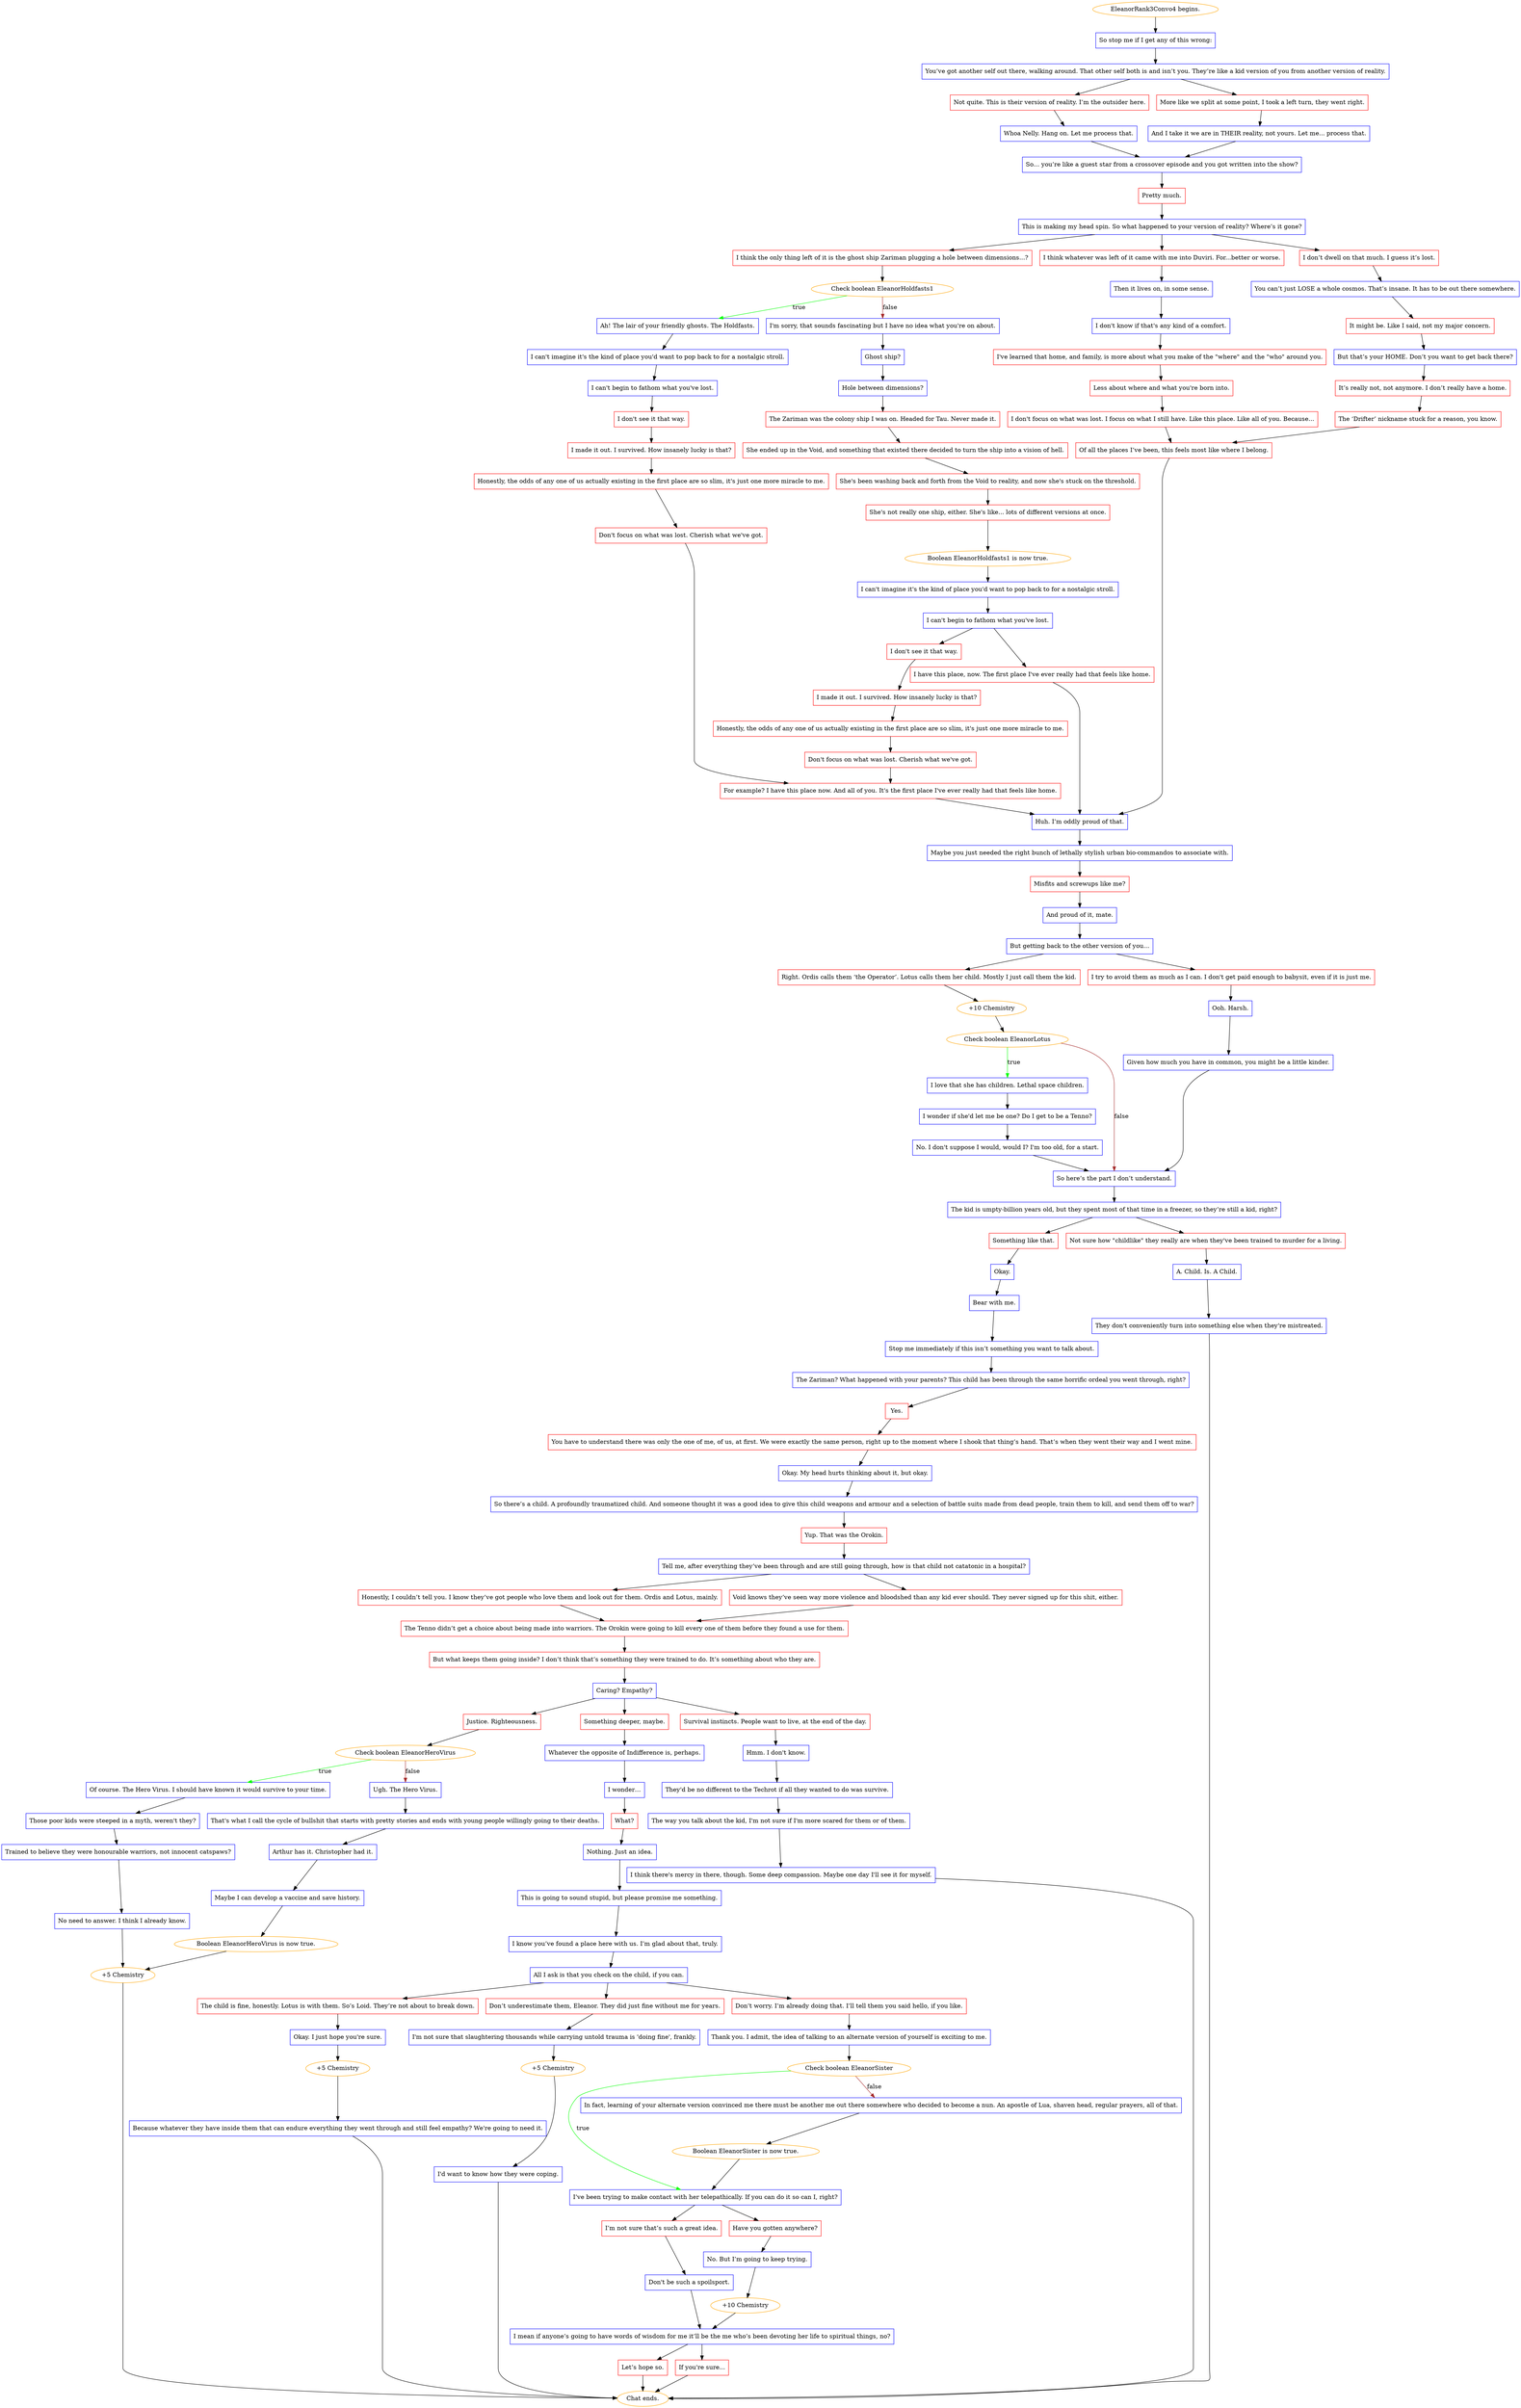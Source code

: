 digraph {
	"EleanorRank3Convo4 begins." [color=orange];
		"EleanorRank3Convo4 begins." -> 1124;
	1124 [label="So stop me if I get any of this wrong:",shape=box,color=blue];
		1124 -> 1125;
	1125 [label="You’ve got another self out there, walking around. That other self both is and isn’t you. They’re like a kid version of you from another version of reality.",shape=box,color=blue];
		1125 -> 1126;
		1125 -> 1127;
	1126 [label="Not quite. This is their version of reality. I’m the outsider here.",shape=box,color=red];
		1126 -> 1128;
	1127 [label="More like we split at some point, I took a left turn, they went right.",shape=box,color=red];
		1127 -> 1129;
	1128 [label="Whoa Nelly. Hang on. Let me process that.",shape=box,color=blue];
		1128 -> 1130;
	1129 [label="And I take it we are in THEIR reality, not yours. Let me... process that.",shape=box,color=blue];
		1129 -> 1130;
	1130 [label="So… you’re like a guest star from a crossover episode and you got written into the show?",shape=box,color=blue];
		1130 -> 1131;
	1131 [label="Pretty much.",shape=box,color=red];
		1131 -> 1132;
	1132 [label="This is making my head spin. So what happened to your version of reality? Where’s it gone?",shape=box,color=blue];
		1132 -> 1133;
		1132 -> 1134;
		1132 -> 1135;
	1133 [label="I think the only thing left of it is the ghost ship Zariman plugging a hole between dimensions...?",shape=box,color=red];
		1133 -> 1136;
	1134 [label="I think whatever was left of it came with me into Duviri. For...better or worse.",shape=box,color=red];
		1134 -> 1137;
	1135 [label="I don’t dwell on that much. I guess it’s lost.",shape=box,color=red];
		1135 -> 1138;
	1136 [label="Check boolean EleanorHoldfasts1",color=orange];
		1136 -> 1139 [label=true,color=green];
		1136 -> 1140 [label=false,color=brown];
	1137 [label="Then it lives on, in some sense.",shape=box,color=blue];
		1137 -> 1145;
	1138 [label="You can’t just LOSE a whole cosmos. That’s insane. It has to be out there somewhere.",shape=box,color=blue];
		1138 -> 1146;
	1139 [label="Ah! The lair of your friendly ghosts. The Holdfasts.",shape=box,color=blue];
		1139 -> 1141;
	1140 [label="I'm sorry, that sounds fascinating but I have no idea what you're on about.",shape=box,color=blue];
		1140 -> 1142;
	1145 [label="I don't know if that's any kind of a comfort.",shape=box,color=blue];
		1145 -> 1147;
	1146 [label="It might be. Like I said, not my major concern.",shape=box,color=red];
		1146 -> 1148;
	1141 [label="I can't imagine it's the kind of place you'd want to pop back to for a nostalgic stroll.",shape=box,color=blue];
		1141 -> 1143;
	1142 [label="Ghost ship?",shape=box,color=blue];
		1142 -> 1144;
	1147 [label="I've learned that home, and family, is more about what you make of the \"where\" and the \"who\" around you.",shape=box,color=red];
		1147 -> 1149;
	1148 [label="But that’s your HOME. Don’t you want to get back there?",shape=box,color=blue];
		1148 -> 1150;
	1143 [label="I can't begin to fathom what you've lost.",shape=box,color=blue];
		1143 -> 1151;
	1144 [label="Hole between dimensions?",shape=box,color=blue];
		1144 -> 1152;
	1149 [label="Less about where and what you're born into.",shape=box,color=red];
		1149 -> 1157;
	1150 [label="It’s really not, not anymore. I don’t really have a home.",shape=box,color=red];
		1150 -> 1158;
	1151 [label="I don't see it that way.",shape=box,color=red];
		1151 -> 1153;
	1152 [label="The Zariman was the colony ship I was on. Headed for Tau. Never made it.",shape=box,color=red];
		1152 -> 1154;
	1157 [label="I don't focus on what was lost. I focus on what I still have. Like this place. Like all of you. Because...",shape=box,color=red];
		1157 -> 1159;
	1158 [label="The ‘Drifter’ nickname stuck for a reason, you know.",shape=box,color=red];
		1158 -> 1159;
	1153 [label="I made it out. I survived. How insanely lucky is that?",shape=box,color=red];
		1153 -> 1155;
	1154 [label="She ended up in the Void, and something that existed there decided to turn the ship into a vision of hell.",shape=box,color=red];
		1154 -> 1156;
	1159 [label="Of all the places I’ve been, this feels most like where I belong.",shape=box,color=red];
		1159 -> 1171;
	1155 [label="Honestly, the odds of any one of us actually existing in the first place are so slim, it's just one more miracle to me.",shape=box,color=red];
		1155 -> 1160;
	1156 [label="She's been washing back and forth from the Void to reality, and now she's stuck on the threshold.",shape=box,color=red];
		1156 -> 1161;
	1171 [label="Huh. I’m oddly proud of that.",shape=box,color=blue];
		1171 -> 1172;
	1160 [label="Don't focus on what was lost. Cherish what we've got.",shape=box,color=red];
		1160 -> 1170;
	1161 [label="She's not really one ship, either. She's like... lots of different versions at once.",shape=box,color=red];
		1161 -> 1162;
	1172 [label="Maybe you just needed the right bunch of lethally stylish urban bio-commandos to associate with.",shape=box,color=blue];
		1172 -> 1173;
	1170 [label="For example? I have this place now. And all of you. It's the first place I've ever really had that feels like home.",shape=box,color=red];
		1170 -> 1171;
	1162 [label="Boolean EleanorHoldfasts1 is now true.",color=orange];
		1162 -> 1163;
	1173 [label="Misfits and screwups like me?",shape=box,color=red];
		1173 -> 1174;
	1163 [label="I can't imagine it's the kind of place you'd want to pop back to for a nostalgic stroll.",shape=box,color=blue];
		1163 -> 1164;
	1174 [label="And proud of it, mate.",shape=box,color=blue];
		1174 -> 1175;
	1164 [label="I can't begin to fathom what you've lost.",shape=box,color=blue];
		1164 -> 1165;
		1164 -> 1166;
	1175 [label="But getting back to the other version of you…",shape=box,color=blue];
		1175 -> 1176;
		1175 -> 1177;
	1165 [label="I don't see it that way.",shape=box,color=red];
		1165 -> 1167;
	1166 [label="I have this place, now. The first place I've ever really had that feels like home.",shape=box,color=red];
		1166 -> 1171;
	1176 [label="Right. Ordis calls them ‘the Operator’. Lotus calls them her child. Mostly I just call them the kid.",shape=box,color=red];
		1176 -> 1180;
	1177 [label="I try to avoid them as much as I can. I don't get paid enough to babysit, even if it is just me.",shape=box,color=red];
		1177 -> 1178;
	1167 [label="I made it out. I survived. How insanely lucky is that?",shape=box,color=red];
		1167 -> 1168;
	1180 [label="+10 Chemistry",color=orange];
		1180 -> 1181;
	1178 [label="Ooh. Harsh.",shape=box,color=blue];
		1178 -> 1179;
	1168 [label="Honestly, the odds of any one of us actually existing in the first place are so slim, it's just one more miracle to me.",shape=box,color=red];
		1168 -> 1169;
	1181 [label="Check boolean EleanorLotus",color=orange];
		1181 -> 1182 [label=true,color=green];
		1181 -> 1185 [label=false,color=brown];
	1179 [label="Given how much you have in common, you might be a little kinder.",shape=box,color=blue];
		1179 -> 1185;
	1169 [label="Don't focus on what was lost. Cherish what we've got.",shape=box,color=red];
		1169 -> 1170;
	1182 [label="I love that she has children. Lethal space children.",shape=box,color=blue];
		1182 -> 1183;
	1185 [label="So here’s the part I don’t understand.",shape=box,color=blue];
		1185 -> 1186;
	1183 [label="I wonder if she'd let me be one? Do I get to be a Tenno?",shape=box,color=blue];
		1183 -> 1184;
	1186 [label="The kid is umpty-billion years old, but they spent most of that time in a freezer, so they’re still a kid, right?",shape=box,color=blue];
		1186 -> 1187;
		1186 -> j3114137437;
	1184 [label="No. I don't suppose I would, would I? I'm too old, for a start.",shape=box,color=blue];
		1184 -> 1185;
	1187 [label="Something like that.",shape=box,color=red];
		1187 -> 1189;
	j3114137437 [label="Not sure how \"childlike\" they really are when they've been trained to murder for a living.",shape=box,color=red];
		j3114137437 -> j1732078292;
	1189 [label="Okay.",shape=box,color=blue];
		1189 -> 1191;
	j1732078292 [label="A. Child. Is. A Child.",shape=box,color=blue];
		j1732078292 -> j2832761274;
	1191 [label="Bear with me.",shape=box,color=blue];
		1191 -> 1194;
	j2832761274 [label="They don't conveniently turn into something else when they're mistreated.",shape=box,color=blue];
		j2832761274 -> "Chat ends.";
	1194 [label="Stop me immediately if this isn’t something you want to talk about.",shape=box,color=blue];
		1194 -> 1195;
	"Chat ends." [color=orange];
	1195 [label="The Zariman? What happened with your parents? This child has been through the same horrific ordeal you went through, right?",shape=box,color=blue];
		1195 -> 1196;
	1196 [label="Yes.",shape=box,color=red];
		1196 -> 1197;
	1197 [label="You have to understand there was only the one of me, of us, at first. We were exactly the same person, right up to the moment where I shook that thing’s hand. That’s when they went their way and I went mine.",shape=box,color=red];
		1197 -> 1198;
	1198 [label="Okay. My head hurts thinking about it, but okay.",shape=box,color=blue];
		1198 -> 1199;
	1199 [label="So there’s a child. A profoundly traumatized child. And someone thought it was a good idea to give this child weapons and armour and a selection of battle suits made from dead people, train them to kill, and send them off to war?",shape=box,color=blue];
		1199 -> 1200;
	1200 [label="Yup. That was the Orokin.",shape=box,color=red];
		1200 -> 1201;
	1201 [label="Tell me, after everything they’ve been through and are still going through, how is that child not catatonic in a hospital?",shape=box,color=blue];
		1201 -> 1202;
		1201 -> 1203;
	1202 [label="Honestly, I couldn’t tell you. I know they’ve got people who love them and look out for them. Ordis and Lotus, mainly.",shape=box,color=red];
		1202 -> 1204;
	1203 [label="Void knows they’ve seen way more violence and bloodshed than any kid ever should. They never signed up for this shit, either.",shape=box,color=red];
		1203 -> 1204;
	1204 [label="The Tenno didn’t get a choice about being made into warriors. The Orokin were going to kill every one of them before they found a use for them.",shape=box,color=red];
		1204 -> 1205;
	1205 [label="But what keeps them going inside? I don’t think that’s something they were trained to do. It’s something about who they are.",shape=box,color=red];
		1205 -> 1206;
	1206 [label="Caring? Empathy?",shape=box,color=blue];
		1206 -> 1207;
		1206 -> 1208;
		1206 -> j2100245354;
	1207 [label="Justice. Righteousness.",shape=box,color=red];
		1207 -> 1210;
	1208 [label="Something deeper, maybe.",shape=box,color=red];
		1208 -> 1224;
	j2100245354 [label="Survival instincts. People want to live, at the end of the day.",shape=box,color=red];
		j2100245354 -> j2494609451;
	1210 [label="Check boolean EleanorHeroVirus",color=orange];
		1210 -> j200500365 [label=true,color=green];
		1210 -> j2165321515 [label=false,color=brown];
	1224 [label="Whatever the opposite of Indifference is, perhaps.",shape=box,color=blue];
		1224 -> 1225;
	j2494609451 [label="Hmm. I don't know.",shape=box,color=blue];
		j2494609451 -> j3617468092;
	j200500365 [label="Of course. The Hero Virus. I should have known it would survive to your time.",shape=box,color=blue];
		j200500365 -> j3573699785;
	j2165321515 [label="Ugh. The Hero Virus.",shape=box,color=blue];
		j2165321515 -> j3847580044;
	1225 [label="I wonder…",shape=box,color=blue];
		1225 -> 1226;
	j3617468092 [label="They'd be no different to the Techrot if all they wanted to do was survive.",shape=box,color=blue];
		j3617468092 -> j750250166;
	j3573699785 [label="Those poor kids were steeped in a myth, weren't they?",shape=box,color=blue];
		j3573699785 -> j4245699045;
	j3847580044 [label="That's what I call the cycle of bullshit that starts with pretty stories and ends with young people willingly going to their deaths.",shape=box,color=blue];
		j3847580044 -> j3595925346;
	1226 [label="What?",shape=box,color=red];
		1226 -> 1227;
	j750250166 [label="The way you talk about the kid, I'm not sure if I'm more scared for them or of them.",shape=box,color=blue];
		j750250166 -> j4253040909;
	j4245699045 [label="Trained to believe they were honourable warriors, not innocent catspaws?",shape=box,color=blue];
		j4245699045 -> j3399619871;
	j3595925346 [label="Arthur has it. Christopher had it.",shape=box,color=blue];
		j3595925346 -> j2338810994;
	1227 [label="Nothing. Just an idea.",shape=box,color=blue];
		1227 -> 1228;
	j4253040909 [label="I think there's mercy in there, though. Some deep compassion. Maybe one day I'll see it for myself.",shape=box,color=blue];
		j4253040909 -> "Chat ends.";
	j3399619871 [label="No need to answer. I think I already know.",shape=box,color=blue];
		j3399619871 -> j227430165;
	j2338810994 [label="Maybe I can develop a vaccine and save history.",shape=box,color=blue];
		j2338810994 -> j1058259667;
	1228 [label="This is going to sound stupid, but please promise me something.",shape=box,color=blue];
		1228 -> 1229;
	j227430165 [label="+5 Chemistry",color=orange];
		j227430165 -> "Chat ends.";
	j1058259667 [label="Boolean EleanorHeroVirus is now true.",color=orange];
		j1058259667 -> j227430165;
	1229 [label="I know you’ve found a place here with us. I’m glad about that, truly.",shape=box,color=blue];
		1229 -> 1230;
	1230 [label="All I ask is that you check on the child, if you can.",shape=box,color=blue];
		1230 -> j1608579059;
		1230 -> j821581730;
		1230 -> 1238;
	j1608579059 [label="The child is fine, honestly. Lotus is with them. So’s Loid. They’re not about to break down.",shape=box,color=red];
		j1608579059 -> j1577579131;
	j821581730 [label="Don’t underestimate them, Eleanor. They did just fine without me for years.",shape=box,color=red];
		j821581730 -> j556406304;
	1238 [label="Don’t worry. I’m already doing that. I’ll tell them you said hello, if you like.",shape=box,color=red];
		1238 -> 1247;
	j1577579131 [label="Okay. I just hope you're sure.",shape=box,color=blue];
		j1577579131 -> j2911179464;
	j556406304 [label="I'm not sure that slaughtering thousands while carrying untold trauma is 'doing fine', frankly.",shape=box,color=blue];
		j556406304 -> j559564111;
	1247 [label="Thank you. I admit, the idea of talking to an alternate version of yourself is exciting to me.",shape=box,color=blue];
		1247 -> 1248;
	j2911179464 [label="+5 Chemistry",color=orange];
		j2911179464 -> j1534662380;
	j559564111 [label="+5 Chemistry",color=orange];
		j559564111 -> j3797112544;
	1248 [label="Check boolean EleanorSister",color=orange];
		1248 -> 1251 [label=true,color=green];
		1248 -> 1249 [label=false,color=brown];
	j1534662380 [label="Because whatever they have inside them that can endure everything they went through and still feel empathy? We're going to need it.",shape=box,color=blue];
		j1534662380 -> "Chat ends.";
	j3797112544 [label="I'd want to know how they were coping.",shape=box,color=blue];
		j3797112544 -> "Chat ends.";
	1251 [label="I’ve been trying to make contact with her telepathically. If you can do it so can I, right?",shape=box,color=blue];
		1251 -> 1252;
		1251 -> 1253;
	1249 [label="In fact, learning of your alternate version convinced me there must be another me out there somewhere who decided to become a nun. An apostle of Lua, shaven head, regular prayers, all of that.",shape=box,color=blue];
		1249 -> 1250;
	1252 [label="I’m not sure that’s such a great idea.",shape=box,color=red];
		1252 -> 1254;
	1253 [label="Have you gotten anywhere?",shape=box,color=red];
		1253 -> 1255;
	1250 [label="Boolean EleanorSister is now true.",color=orange];
		1250 -> 1251;
	1254 [label="Don't be such a spoilsport.",shape=box,color=blue];
		1254 -> 1257;
	1255 [label="No. But I’m going to keep trying.",shape=box,color=blue];
		1255 -> 1256;
	1257 [label="I mean if anyone’s going to have words of wisdom for me it’ll be the me who’s been devoting her life to spiritual things, no?",shape=box,color=blue];
		1257 -> j2553590712;
		1257 -> j327706017;
	1256 [label="+10 Chemistry",color=orange];
		1256 -> 1257;
	j2553590712 [label="Let’s hope so.",shape=box,color=red];
		j2553590712 -> "Chat ends.";
	j327706017 [label="If you're sure...",shape=box,color=red];
		j327706017 -> "Chat ends.";
}